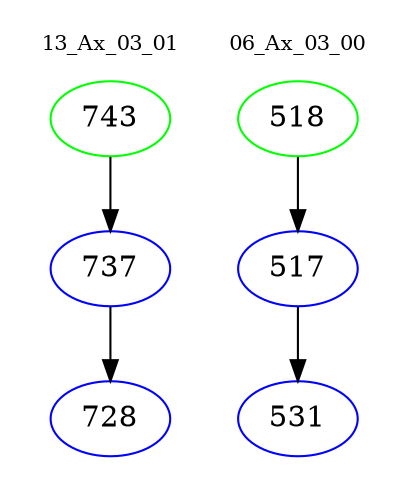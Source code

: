 digraph{
subgraph cluster_0 {
color = white
label = "13_Ax_03_01";
fontsize=10;
T0_743 [label="743", color="green"]
T0_743 -> T0_737 [color="black"]
T0_737 [label="737", color="blue"]
T0_737 -> T0_728 [color="black"]
T0_728 [label="728", color="blue"]
}
subgraph cluster_1 {
color = white
label = "06_Ax_03_00";
fontsize=10;
T1_518 [label="518", color="green"]
T1_518 -> T1_517 [color="black"]
T1_517 [label="517", color="blue"]
T1_517 -> T1_531 [color="black"]
T1_531 [label="531", color="blue"]
}
}
